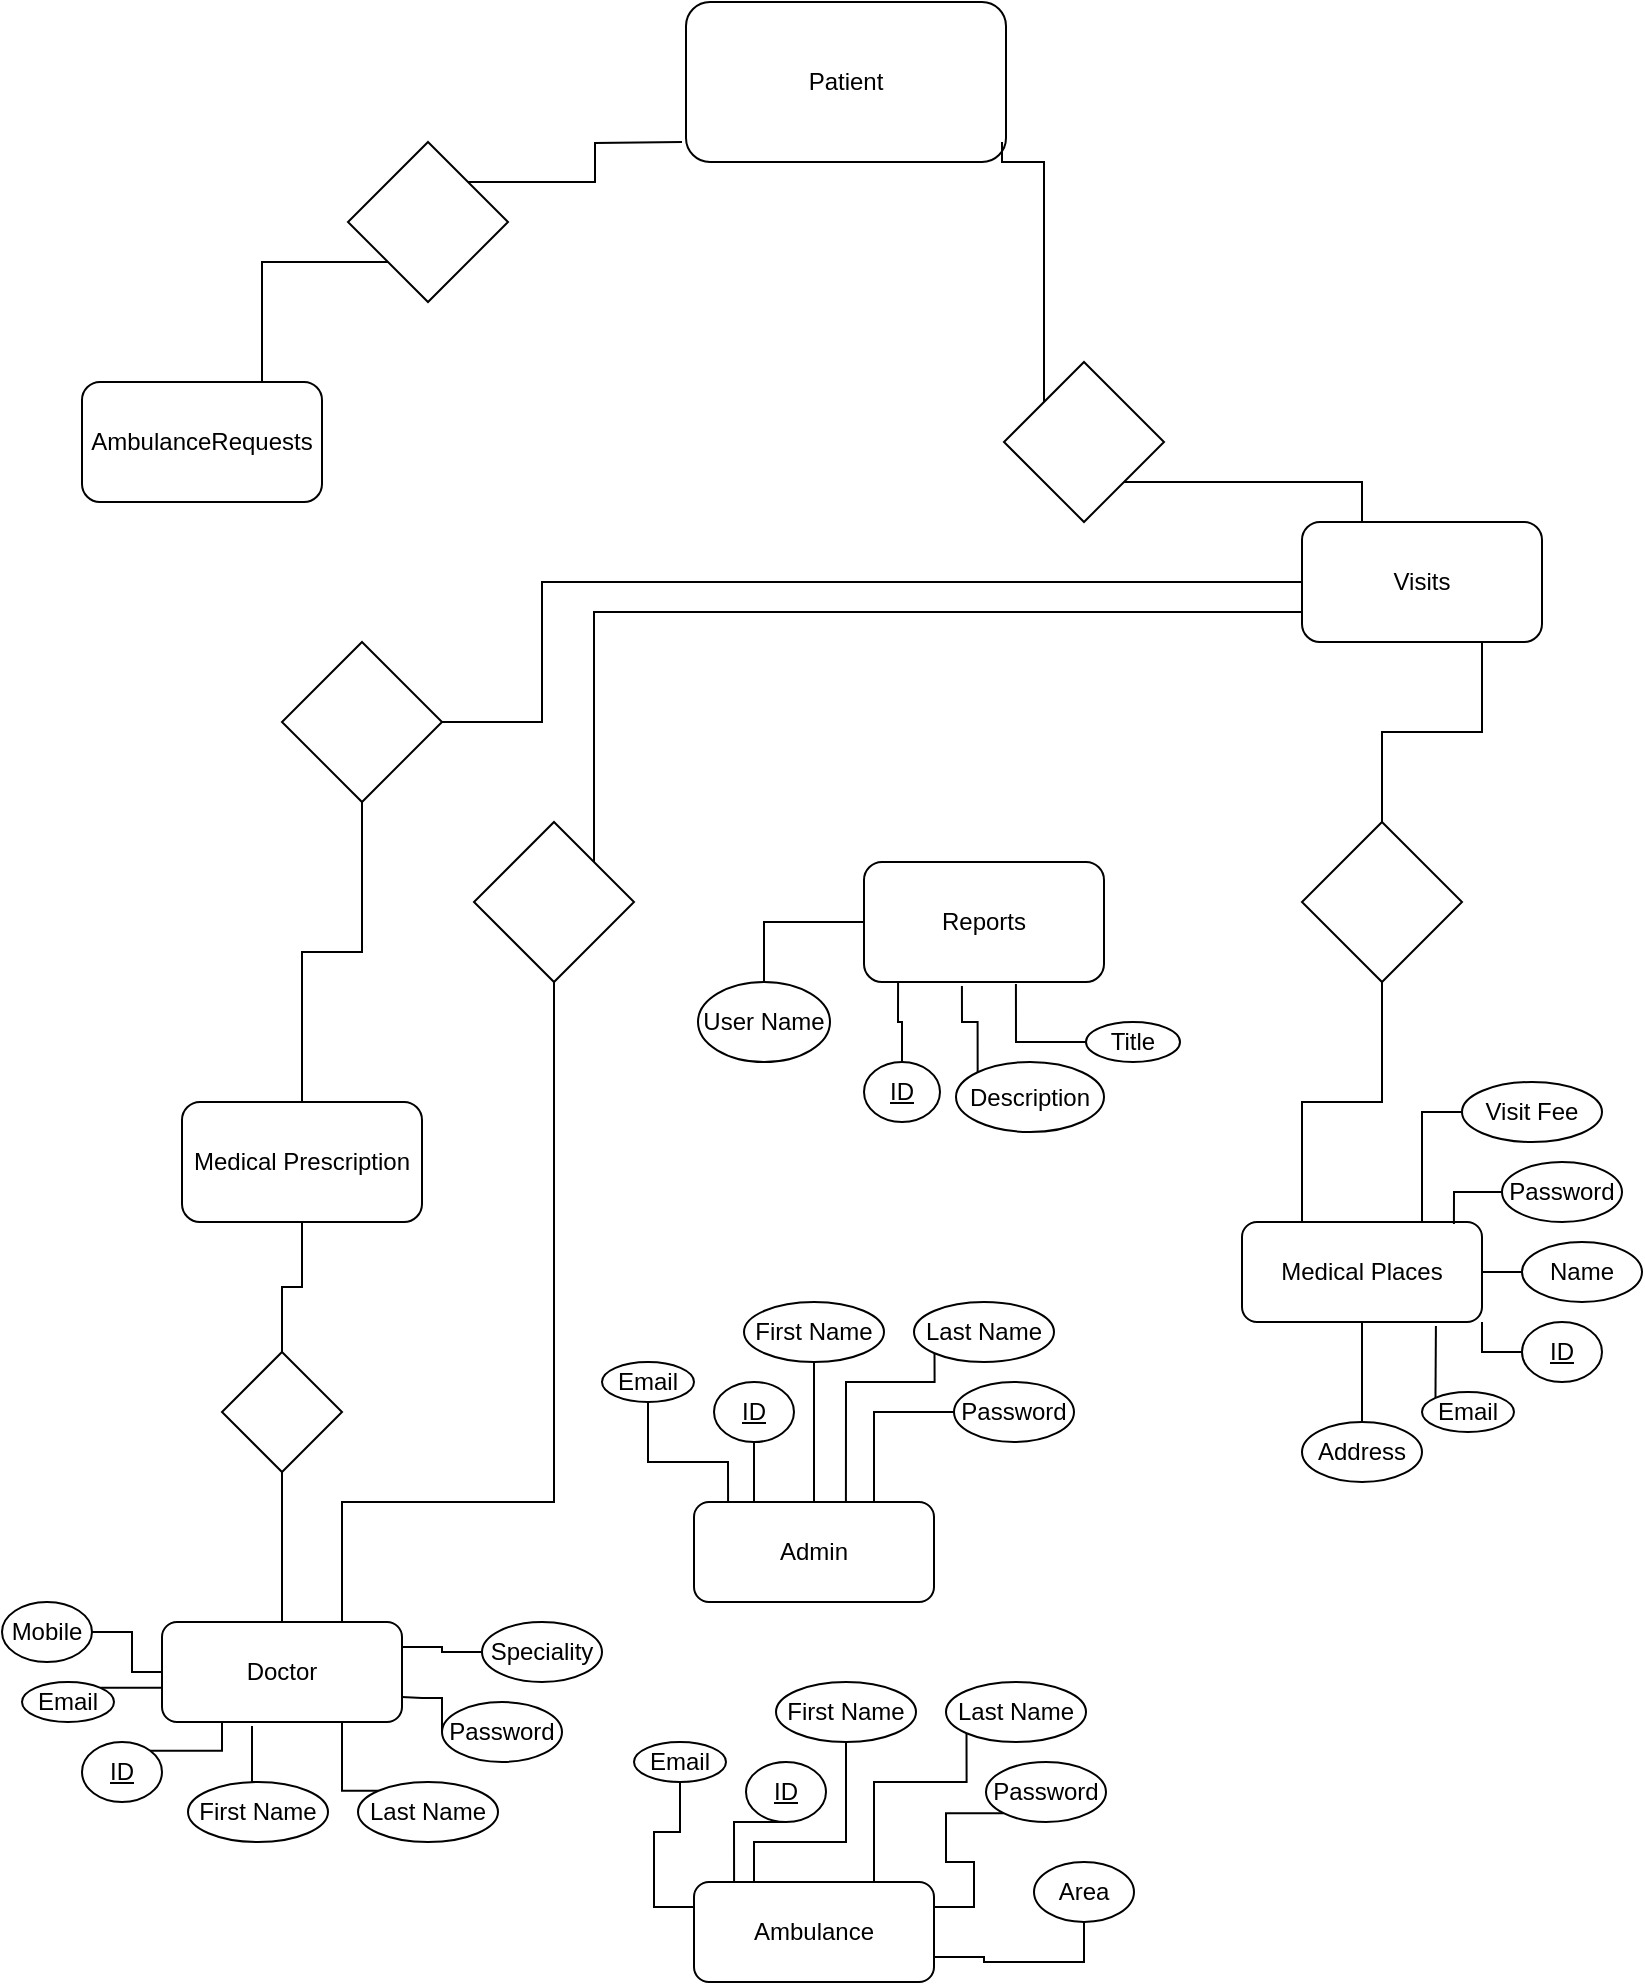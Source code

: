 <mxfile version="13.1.0" type="github">
  <diagram id="C5RBs43oDa-KdzZeNtuy" name="Page-1">
    <mxGraphModel dx="1422" dy="762" grid="1" gridSize="10" guides="1" tooltips="1" connect="1" arrows="1" fold="1" page="1" pageScale="1" pageWidth="827" pageHeight="1169" math="0" shadow="0">
      <root>
        <mxCell id="WIyWlLk6GJQsqaUBKTNV-0" />
        <mxCell id="WIyWlLk6GJQsqaUBKTNV-1" parent="WIyWlLk6GJQsqaUBKTNV-0" />
        <mxCell id="rDE03bKfrXjJBld4goaQ-0" value="Patient" style="rounded=1;whiteSpace=wrap;html=1;" vertex="1" parent="WIyWlLk6GJQsqaUBKTNV-1">
          <mxGeometry x="342" y="150" width="160" height="80" as="geometry" />
        </mxCell>
        <mxCell id="rDE03bKfrXjJBld4goaQ-1" value="Admin" style="rounded=1;whiteSpace=wrap;html=1;" vertex="1" parent="WIyWlLk6GJQsqaUBKTNV-1">
          <mxGeometry x="346" y="900" width="120" height="50" as="geometry" />
        </mxCell>
        <mxCell id="rDE03bKfrXjJBld4goaQ-2" value="Ambulance" style="rounded=1;whiteSpace=wrap;html=1;" vertex="1" parent="WIyWlLk6GJQsqaUBKTNV-1">
          <mxGeometry x="346" y="1090" width="120" height="50" as="geometry" />
        </mxCell>
        <mxCell id="rDE03bKfrXjJBld4goaQ-52" style="edgeStyle=orthogonalEdgeStyle;rounded=0;orthogonalLoop=1;jettySize=auto;html=1;exitX=0.5;exitY=0;exitDx=0;exitDy=0;entryX=0.5;entryY=1;entryDx=0;entryDy=0;endArrow=none;endFill=0;" edge="1" parent="WIyWlLk6GJQsqaUBKTNV-1" source="rDE03bKfrXjJBld4goaQ-3" target="rDE03bKfrXjJBld4goaQ-51">
          <mxGeometry relative="1" as="geometry" />
        </mxCell>
        <mxCell id="rDE03bKfrXjJBld4goaQ-3" value="Doctor" style="rounded=1;whiteSpace=wrap;html=1;" vertex="1" parent="WIyWlLk6GJQsqaUBKTNV-1">
          <mxGeometry x="80" y="960" width="120" height="50" as="geometry" />
        </mxCell>
        <mxCell id="rDE03bKfrXjJBld4goaQ-4" value="Medical Places" style="rounded=1;whiteSpace=wrap;html=1;" vertex="1" parent="WIyWlLk6GJQsqaUBKTNV-1">
          <mxGeometry x="620" y="760" width="120" height="50" as="geometry" />
        </mxCell>
        <mxCell id="rDE03bKfrXjJBld4goaQ-5" value="AmbulanceRequests" style="rounded=1;whiteSpace=wrap;html=1;" vertex="1" parent="WIyWlLk6GJQsqaUBKTNV-1">
          <mxGeometry x="40" y="340" width="120" height="60" as="geometry" />
        </mxCell>
        <mxCell id="rDE03bKfrXjJBld4goaQ-88" style="edgeStyle=orthogonalEdgeStyle;rounded=0;orthogonalLoop=1;jettySize=auto;html=1;exitX=0.25;exitY=0;exitDx=0;exitDy=0;entryX=1;entryY=1;entryDx=0;entryDy=0;endArrow=none;endFill=0;" edge="1" parent="WIyWlLk6GJQsqaUBKTNV-1" source="rDE03bKfrXjJBld4goaQ-6" target="rDE03bKfrXjJBld4goaQ-87">
          <mxGeometry relative="1" as="geometry" />
        </mxCell>
        <mxCell id="rDE03bKfrXjJBld4goaQ-6" value="Visits" style="rounded=1;whiteSpace=wrap;html=1;" vertex="1" parent="WIyWlLk6GJQsqaUBKTNV-1">
          <mxGeometry x="650" y="410" width="120" height="60" as="geometry" />
        </mxCell>
        <mxCell id="rDE03bKfrXjJBld4goaQ-7" value="Medical Prescription" style="rounded=1;whiteSpace=wrap;html=1;" vertex="1" parent="WIyWlLk6GJQsqaUBKTNV-1">
          <mxGeometry x="90" y="700" width="120" height="60" as="geometry" />
        </mxCell>
        <mxCell id="rDE03bKfrXjJBld4goaQ-9" style="edgeStyle=orthogonalEdgeStyle;rounded=0;orthogonalLoop=1;jettySize=auto;html=1;exitX=0.5;exitY=1;exitDx=0;exitDy=0;entryX=0.25;entryY=0;entryDx=0;entryDy=0;endArrow=none;endFill=0;" edge="1" parent="WIyWlLk6GJQsqaUBKTNV-1" source="rDE03bKfrXjJBld4goaQ-8" target="rDE03bKfrXjJBld4goaQ-1">
          <mxGeometry relative="1" as="geometry" />
        </mxCell>
        <mxCell id="rDE03bKfrXjJBld4goaQ-8" value="&lt;u&gt;ID&lt;/u&gt;" style="ellipse;whiteSpace=wrap;html=1;" vertex="1" parent="WIyWlLk6GJQsqaUBKTNV-1">
          <mxGeometry x="356" y="840" width="40" height="30" as="geometry" />
        </mxCell>
        <mxCell id="rDE03bKfrXjJBld4goaQ-11" style="edgeStyle=orthogonalEdgeStyle;rounded=0;orthogonalLoop=1;jettySize=auto;html=1;exitX=0.5;exitY=1;exitDx=0;exitDy=0;entryX=0.5;entryY=0;entryDx=0;entryDy=0;endArrow=none;endFill=0;" edge="1" parent="WIyWlLk6GJQsqaUBKTNV-1" source="rDE03bKfrXjJBld4goaQ-10" target="rDE03bKfrXjJBld4goaQ-1">
          <mxGeometry relative="1" as="geometry" />
        </mxCell>
        <mxCell id="rDE03bKfrXjJBld4goaQ-10" value="First Name" style="ellipse;whiteSpace=wrap;html=1;" vertex="1" parent="WIyWlLk6GJQsqaUBKTNV-1">
          <mxGeometry x="371" y="800" width="70" height="30" as="geometry" />
        </mxCell>
        <mxCell id="rDE03bKfrXjJBld4goaQ-14" value="" style="edgeStyle=orthogonalEdgeStyle;rounded=0;orthogonalLoop=1;jettySize=auto;html=1;entryX=0.633;entryY=0;entryDx=0;entryDy=0;entryPerimeter=0;exitX=0;exitY=1;exitDx=0;exitDy=0;endArrow=none;endFill=0;" edge="1" parent="WIyWlLk6GJQsqaUBKTNV-1" source="rDE03bKfrXjJBld4goaQ-12" target="rDE03bKfrXjJBld4goaQ-1">
          <mxGeometry relative="1" as="geometry">
            <mxPoint x="491" y="910" as="targetPoint" />
            <Array as="points">
              <mxPoint x="466" y="840" />
              <mxPoint x="422" y="840" />
            </Array>
          </mxGeometry>
        </mxCell>
        <mxCell id="rDE03bKfrXjJBld4goaQ-12" value="Last Name" style="ellipse;whiteSpace=wrap;html=1;" vertex="1" parent="WIyWlLk6GJQsqaUBKTNV-1">
          <mxGeometry x="456" y="800" width="70" height="30" as="geometry" />
        </mxCell>
        <mxCell id="rDE03bKfrXjJBld4goaQ-16" style="edgeStyle=orthogonalEdgeStyle;rounded=0;orthogonalLoop=1;jettySize=auto;html=1;entryX=0.142;entryY=0;entryDx=0;entryDy=0;entryPerimeter=0;endArrow=none;endFill=0;" edge="1" parent="WIyWlLk6GJQsqaUBKTNV-1" source="rDE03bKfrXjJBld4goaQ-15" target="rDE03bKfrXjJBld4goaQ-1">
          <mxGeometry relative="1" as="geometry">
            <Array as="points">
              <mxPoint x="323" y="880" />
              <mxPoint x="363" y="880" />
            </Array>
          </mxGeometry>
        </mxCell>
        <mxCell id="rDE03bKfrXjJBld4goaQ-15" value="Email" style="ellipse;whiteSpace=wrap;html=1;" vertex="1" parent="WIyWlLk6GJQsqaUBKTNV-1">
          <mxGeometry x="300" y="830" width="46" height="20" as="geometry" />
        </mxCell>
        <mxCell id="rDE03bKfrXjJBld4goaQ-18" style="edgeStyle=orthogonalEdgeStyle;rounded=0;orthogonalLoop=1;jettySize=auto;html=1;entryX=0.75;entryY=0;entryDx=0;entryDy=0;endArrow=none;endFill=0;" edge="1" parent="WIyWlLk6GJQsqaUBKTNV-1" source="rDE03bKfrXjJBld4goaQ-17" target="rDE03bKfrXjJBld4goaQ-1">
          <mxGeometry relative="1" as="geometry" />
        </mxCell>
        <mxCell id="rDE03bKfrXjJBld4goaQ-17" value="Password" style="ellipse;whiteSpace=wrap;html=1;" vertex="1" parent="WIyWlLk6GJQsqaUBKTNV-1">
          <mxGeometry x="476" y="840" width="60" height="30" as="geometry" />
        </mxCell>
        <mxCell id="rDE03bKfrXjJBld4goaQ-26" style="edgeStyle=orthogonalEdgeStyle;rounded=0;orthogonalLoop=1;jettySize=auto;html=1;exitX=0.5;exitY=1;exitDx=0;exitDy=0;entryX=0.167;entryY=0;entryDx=0;entryDy=0;entryPerimeter=0;endArrow=none;endFill=0;" edge="1" parent="WIyWlLk6GJQsqaUBKTNV-1" source="rDE03bKfrXjJBld4goaQ-19" target="rDE03bKfrXjJBld4goaQ-2">
          <mxGeometry relative="1" as="geometry" />
        </mxCell>
        <mxCell id="rDE03bKfrXjJBld4goaQ-19" value="&lt;u&gt;ID&lt;/u&gt;" style="ellipse;whiteSpace=wrap;html=1;" vertex="1" parent="WIyWlLk6GJQsqaUBKTNV-1">
          <mxGeometry x="372" y="1030" width="40" height="30" as="geometry" />
        </mxCell>
        <mxCell id="rDE03bKfrXjJBld4goaQ-27" style="edgeStyle=orthogonalEdgeStyle;rounded=0;orthogonalLoop=1;jettySize=auto;html=1;entryX=0.25;entryY=0;entryDx=0;entryDy=0;endArrow=none;endFill=0;" edge="1" parent="WIyWlLk6GJQsqaUBKTNV-1" source="rDE03bKfrXjJBld4goaQ-20" target="rDE03bKfrXjJBld4goaQ-2">
          <mxGeometry relative="1" as="geometry">
            <Array as="points">
              <mxPoint x="422" y="1070" />
              <mxPoint x="376" y="1070" />
            </Array>
          </mxGeometry>
        </mxCell>
        <mxCell id="rDE03bKfrXjJBld4goaQ-20" value="First Name" style="ellipse;whiteSpace=wrap;html=1;" vertex="1" parent="WIyWlLk6GJQsqaUBKTNV-1">
          <mxGeometry x="387" y="990" width="70" height="30" as="geometry" />
        </mxCell>
        <mxCell id="rDE03bKfrXjJBld4goaQ-28" style="edgeStyle=orthogonalEdgeStyle;rounded=0;orthogonalLoop=1;jettySize=auto;html=1;exitX=0;exitY=1;exitDx=0;exitDy=0;entryX=0.75;entryY=0;entryDx=0;entryDy=0;endArrow=none;endFill=0;" edge="1" parent="WIyWlLk6GJQsqaUBKTNV-1" source="rDE03bKfrXjJBld4goaQ-21" target="rDE03bKfrXjJBld4goaQ-2">
          <mxGeometry relative="1" as="geometry">
            <Array as="points">
              <mxPoint x="482" y="1040" />
              <mxPoint x="436" y="1040" />
            </Array>
          </mxGeometry>
        </mxCell>
        <mxCell id="rDE03bKfrXjJBld4goaQ-21" value="Last Name" style="ellipse;whiteSpace=wrap;html=1;" vertex="1" parent="WIyWlLk6GJQsqaUBKTNV-1">
          <mxGeometry x="472" y="990" width="70" height="30" as="geometry" />
        </mxCell>
        <mxCell id="rDE03bKfrXjJBld4goaQ-25" style="edgeStyle=orthogonalEdgeStyle;rounded=0;orthogonalLoop=1;jettySize=auto;html=1;exitX=0.5;exitY=1;exitDx=0;exitDy=0;entryX=0;entryY=0.25;entryDx=0;entryDy=0;endArrow=none;endFill=0;" edge="1" parent="WIyWlLk6GJQsqaUBKTNV-1" source="rDE03bKfrXjJBld4goaQ-22" target="rDE03bKfrXjJBld4goaQ-2">
          <mxGeometry relative="1" as="geometry" />
        </mxCell>
        <mxCell id="rDE03bKfrXjJBld4goaQ-22" value="Email" style="ellipse;whiteSpace=wrap;html=1;" vertex="1" parent="WIyWlLk6GJQsqaUBKTNV-1">
          <mxGeometry x="316" y="1020" width="46" height="20" as="geometry" />
        </mxCell>
        <mxCell id="rDE03bKfrXjJBld4goaQ-29" style="edgeStyle=orthogonalEdgeStyle;rounded=0;orthogonalLoop=1;jettySize=auto;html=1;exitX=0;exitY=1;exitDx=0;exitDy=0;entryX=1;entryY=0.25;entryDx=0;entryDy=0;endArrow=none;endFill=0;" edge="1" parent="WIyWlLk6GJQsqaUBKTNV-1" source="rDE03bKfrXjJBld4goaQ-23" target="rDE03bKfrXjJBld4goaQ-2">
          <mxGeometry relative="1" as="geometry" />
        </mxCell>
        <mxCell id="rDE03bKfrXjJBld4goaQ-23" value="Password" style="ellipse;whiteSpace=wrap;html=1;" vertex="1" parent="WIyWlLk6GJQsqaUBKTNV-1">
          <mxGeometry x="492" y="1030" width="60" height="30" as="geometry" />
        </mxCell>
        <mxCell id="rDE03bKfrXjJBld4goaQ-30" style="edgeStyle=orthogonalEdgeStyle;rounded=0;orthogonalLoop=1;jettySize=auto;html=1;exitX=0.5;exitY=1;exitDx=0;exitDy=0;entryX=1;entryY=0.75;entryDx=0;entryDy=0;endArrow=none;endFill=0;" edge="1" parent="WIyWlLk6GJQsqaUBKTNV-1" source="rDE03bKfrXjJBld4goaQ-24" target="rDE03bKfrXjJBld4goaQ-2">
          <mxGeometry relative="1" as="geometry" />
        </mxCell>
        <mxCell id="rDE03bKfrXjJBld4goaQ-24" value="Area" style="ellipse;whiteSpace=wrap;html=1;" vertex="1" parent="WIyWlLk6GJQsqaUBKTNV-1">
          <mxGeometry x="516" y="1080" width="50" height="30" as="geometry" />
        </mxCell>
        <mxCell id="rDE03bKfrXjJBld4goaQ-40" style="edgeStyle=orthogonalEdgeStyle;rounded=0;orthogonalLoop=1;jettySize=auto;html=1;exitX=0;exitY=0.5;exitDx=0;exitDy=0;entryX=1;entryY=1;entryDx=0;entryDy=0;endArrow=none;endFill=0;" edge="1" parent="WIyWlLk6GJQsqaUBKTNV-1" source="rDE03bKfrXjJBld4goaQ-32" target="rDE03bKfrXjJBld4goaQ-4">
          <mxGeometry relative="1" as="geometry" />
        </mxCell>
        <mxCell id="rDE03bKfrXjJBld4goaQ-32" value="&lt;u&gt;ID&lt;/u&gt;" style="ellipse;whiteSpace=wrap;html=1;" vertex="1" parent="WIyWlLk6GJQsqaUBKTNV-1">
          <mxGeometry x="760" y="810" width="40" height="30" as="geometry" />
        </mxCell>
        <mxCell id="rDE03bKfrXjJBld4goaQ-39" style="edgeStyle=orthogonalEdgeStyle;rounded=0;orthogonalLoop=1;jettySize=auto;html=1;exitX=0;exitY=0.5;exitDx=0;exitDy=0;entryX=1;entryY=0.5;entryDx=0;entryDy=0;endArrow=none;endFill=0;" edge="1" parent="WIyWlLk6GJQsqaUBKTNV-1" source="rDE03bKfrXjJBld4goaQ-33" target="rDE03bKfrXjJBld4goaQ-4">
          <mxGeometry relative="1" as="geometry" />
        </mxCell>
        <mxCell id="rDE03bKfrXjJBld4goaQ-33" value="Name" style="ellipse;whiteSpace=wrap;html=1;" vertex="1" parent="WIyWlLk6GJQsqaUBKTNV-1">
          <mxGeometry x="760" y="770" width="60" height="30" as="geometry" />
        </mxCell>
        <mxCell id="rDE03bKfrXjJBld4goaQ-37" style="edgeStyle=orthogonalEdgeStyle;rounded=0;orthogonalLoop=1;jettySize=auto;html=1;exitX=0;exitY=0.5;exitDx=0;exitDy=0;entryX=0.75;entryY=0;entryDx=0;entryDy=0;endArrow=none;endFill=0;" edge="1" parent="WIyWlLk6GJQsqaUBKTNV-1" source="rDE03bKfrXjJBld4goaQ-34" target="rDE03bKfrXjJBld4goaQ-4">
          <mxGeometry relative="1" as="geometry" />
        </mxCell>
        <mxCell id="rDE03bKfrXjJBld4goaQ-34" value="Visit Fee" style="ellipse;whiteSpace=wrap;html=1;" vertex="1" parent="WIyWlLk6GJQsqaUBKTNV-1">
          <mxGeometry x="730" y="690" width="70" height="30" as="geometry" />
        </mxCell>
        <mxCell id="rDE03bKfrXjJBld4goaQ-41" style="edgeStyle=orthogonalEdgeStyle;rounded=0;orthogonalLoop=1;jettySize=auto;html=1;exitX=0;exitY=0;exitDx=0;exitDy=0;entryX=0.808;entryY=1.04;entryDx=0;entryDy=0;entryPerimeter=0;endArrow=none;endFill=0;" edge="1" parent="WIyWlLk6GJQsqaUBKTNV-1" source="rDE03bKfrXjJBld4goaQ-35" target="rDE03bKfrXjJBld4goaQ-4">
          <mxGeometry relative="1" as="geometry" />
        </mxCell>
        <mxCell id="rDE03bKfrXjJBld4goaQ-35" value="Email" style="ellipse;whiteSpace=wrap;html=1;" vertex="1" parent="WIyWlLk6GJQsqaUBKTNV-1">
          <mxGeometry x="710" y="845" width="46" height="20" as="geometry" />
        </mxCell>
        <mxCell id="rDE03bKfrXjJBld4goaQ-38" style="edgeStyle=orthogonalEdgeStyle;rounded=0;orthogonalLoop=1;jettySize=auto;html=1;exitX=0;exitY=0.5;exitDx=0;exitDy=0;entryX=0.883;entryY=0.02;entryDx=0;entryDy=0;entryPerimeter=0;endArrow=none;endFill=0;" edge="1" parent="WIyWlLk6GJQsqaUBKTNV-1" source="rDE03bKfrXjJBld4goaQ-36" target="rDE03bKfrXjJBld4goaQ-4">
          <mxGeometry relative="1" as="geometry" />
        </mxCell>
        <mxCell id="rDE03bKfrXjJBld4goaQ-36" value="Password" style="ellipse;whiteSpace=wrap;html=1;" vertex="1" parent="WIyWlLk6GJQsqaUBKTNV-1">
          <mxGeometry x="750" y="730" width="60" height="30" as="geometry" />
        </mxCell>
        <mxCell id="rDE03bKfrXjJBld4goaQ-43" style="edgeStyle=orthogonalEdgeStyle;rounded=0;orthogonalLoop=1;jettySize=auto;html=1;exitX=0.5;exitY=0;exitDx=0;exitDy=0;entryX=0.5;entryY=1;entryDx=0;entryDy=0;endArrow=none;endFill=0;" edge="1" parent="WIyWlLk6GJQsqaUBKTNV-1" source="rDE03bKfrXjJBld4goaQ-42" target="rDE03bKfrXjJBld4goaQ-4">
          <mxGeometry relative="1" as="geometry" />
        </mxCell>
        <mxCell id="rDE03bKfrXjJBld4goaQ-42" value="Address" style="ellipse;whiteSpace=wrap;html=1;" vertex="1" parent="WIyWlLk6GJQsqaUBKTNV-1">
          <mxGeometry x="650" y="860" width="60" height="30" as="geometry" />
        </mxCell>
        <mxCell id="rDE03bKfrXjJBld4goaQ-44" value="Reports" style="rounded=1;whiteSpace=wrap;html=1;" vertex="1" parent="WIyWlLk6GJQsqaUBKTNV-1">
          <mxGeometry x="431" y="580" width="120" height="60" as="geometry" />
        </mxCell>
        <mxCell id="rDE03bKfrXjJBld4goaQ-47" style="edgeStyle=orthogonalEdgeStyle;rounded=0;orthogonalLoop=1;jettySize=auto;html=1;exitX=0.5;exitY=0;exitDx=0;exitDy=0;entryX=0.142;entryY=1;entryDx=0;entryDy=0;entryPerimeter=0;endArrow=none;endFill=0;" edge="1" parent="WIyWlLk6GJQsqaUBKTNV-1" source="rDE03bKfrXjJBld4goaQ-45" target="rDE03bKfrXjJBld4goaQ-44">
          <mxGeometry relative="1" as="geometry" />
        </mxCell>
        <mxCell id="rDE03bKfrXjJBld4goaQ-45" value="ID" style="ellipse;whiteSpace=wrap;html=1;fontStyle=4" vertex="1" parent="WIyWlLk6GJQsqaUBKTNV-1">
          <mxGeometry x="431" y="680" width="38" height="30" as="geometry" />
        </mxCell>
        <mxCell id="rDE03bKfrXjJBld4goaQ-48" style="edgeStyle=orthogonalEdgeStyle;rounded=0;orthogonalLoop=1;jettySize=auto;html=1;exitX=0;exitY=0;exitDx=0;exitDy=0;entryX=0.408;entryY=1.033;entryDx=0;entryDy=0;entryPerimeter=0;endArrow=none;endFill=0;" edge="1" parent="WIyWlLk6GJQsqaUBKTNV-1" source="rDE03bKfrXjJBld4goaQ-46" target="rDE03bKfrXjJBld4goaQ-44">
          <mxGeometry relative="1" as="geometry" />
        </mxCell>
        <mxCell id="rDE03bKfrXjJBld4goaQ-46" value="Description" style="ellipse;whiteSpace=wrap;html=1;" vertex="1" parent="WIyWlLk6GJQsqaUBKTNV-1">
          <mxGeometry x="477" y="680" width="74" height="35" as="geometry" />
        </mxCell>
        <mxCell id="rDE03bKfrXjJBld4goaQ-50" style="edgeStyle=orthogonalEdgeStyle;rounded=0;orthogonalLoop=1;jettySize=auto;html=1;exitX=0;exitY=0.5;exitDx=0;exitDy=0;entryX=0.633;entryY=1.017;entryDx=0;entryDy=0;entryPerimeter=0;endArrow=none;endFill=0;" edge="1" parent="WIyWlLk6GJQsqaUBKTNV-1" source="rDE03bKfrXjJBld4goaQ-49" target="rDE03bKfrXjJBld4goaQ-44">
          <mxGeometry relative="1" as="geometry" />
        </mxCell>
        <mxCell id="rDE03bKfrXjJBld4goaQ-49" value="Title" style="ellipse;whiteSpace=wrap;html=1;" vertex="1" parent="WIyWlLk6GJQsqaUBKTNV-1">
          <mxGeometry x="542" y="660" width="47" height="20" as="geometry" />
        </mxCell>
        <mxCell id="rDE03bKfrXjJBld4goaQ-53" style="edgeStyle=orthogonalEdgeStyle;rounded=0;orthogonalLoop=1;jettySize=auto;html=1;exitX=0.5;exitY=0;exitDx=0;exitDy=0;endArrow=none;endFill=0;" edge="1" parent="WIyWlLk6GJQsqaUBKTNV-1" source="rDE03bKfrXjJBld4goaQ-51" target="rDE03bKfrXjJBld4goaQ-7">
          <mxGeometry relative="1" as="geometry" />
        </mxCell>
        <mxCell id="rDE03bKfrXjJBld4goaQ-51" value="" style="rhombus;whiteSpace=wrap;html=1;" vertex="1" parent="WIyWlLk6GJQsqaUBKTNV-1">
          <mxGeometry x="110" y="825" width="60" height="60" as="geometry" />
        </mxCell>
        <mxCell id="rDE03bKfrXjJBld4goaQ-65" style="edgeStyle=orthogonalEdgeStyle;rounded=0;orthogonalLoop=1;jettySize=auto;html=1;exitX=1;exitY=0;exitDx=0;exitDy=0;entryX=0.25;entryY=1;entryDx=0;entryDy=0;endArrow=none;endFill=0;" edge="1" parent="WIyWlLk6GJQsqaUBKTNV-1" source="rDE03bKfrXjJBld4goaQ-54" target="rDE03bKfrXjJBld4goaQ-3">
          <mxGeometry relative="1" as="geometry" />
        </mxCell>
        <mxCell id="rDE03bKfrXjJBld4goaQ-54" value="&lt;u&gt;ID&lt;/u&gt;" style="ellipse;whiteSpace=wrap;html=1;" vertex="1" parent="WIyWlLk6GJQsqaUBKTNV-1">
          <mxGeometry x="40" y="1020" width="40" height="30" as="geometry" />
        </mxCell>
        <mxCell id="rDE03bKfrXjJBld4goaQ-61" style="edgeStyle=orthogonalEdgeStyle;rounded=0;orthogonalLoop=1;jettySize=auto;html=1;exitX=0.5;exitY=0;exitDx=0;exitDy=0;entryX=0.375;entryY=1.04;entryDx=0;entryDy=0;entryPerimeter=0;endArrow=none;endFill=0;" edge="1" parent="WIyWlLk6GJQsqaUBKTNV-1" source="rDE03bKfrXjJBld4goaQ-55" target="rDE03bKfrXjJBld4goaQ-3">
          <mxGeometry relative="1" as="geometry" />
        </mxCell>
        <mxCell id="rDE03bKfrXjJBld4goaQ-55" value="First Name" style="ellipse;whiteSpace=wrap;html=1;" vertex="1" parent="WIyWlLk6GJQsqaUBKTNV-1">
          <mxGeometry x="93" y="1040" width="70" height="30" as="geometry" />
        </mxCell>
        <mxCell id="rDE03bKfrXjJBld4goaQ-62" style="edgeStyle=orthogonalEdgeStyle;rounded=0;orthogonalLoop=1;jettySize=auto;html=1;exitX=0;exitY=0;exitDx=0;exitDy=0;entryX=0.75;entryY=1;entryDx=0;entryDy=0;endArrow=none;endFill=0;" edge="1" parent="WIyWlLk6GJQsqaUBKTNV-1" source="rDE03bKfrXjJBld4goaQ-56" target="rDE03bKfrXjJBld4goaQ-3">
          <mxGeometry relative="1" as="geometry" />
        </mxCell>
        <mxCell id="rDE03bKfrXjJBld4goaQ-56" value="Last Name" style="ellipse;whiteSpace=wrap;html=1;" vertex="1" parent="WIyWlLk6GJQsqaUBKTNV-1">
          <mxGeometry x="178" y="1040" width="70" height="30" as="geometry" />
        </mxCell>
        <mxCell id="rDE03bKfrXjJBld4goaQ-66" style="edgeStyle=orthogonalEdgeStyle;rounded=0;orthogonalLoop=1;jettySize=auto;html=1;exitX=1;exitY=0;exitDx=0;exitDy=0;entryX=0;entryY=0.75;entryDx=0;entryDy=0;endArrow=none;endFill=0;" edge="1" parent="WIyWlLk6GJQsqaUBKTNV-1" source="rDE03bKfrXjJBld4goaQ-57" target="rDE03bKfrXjJBld4goaQ-3">
          <mxGeometry relative="1" as="geometry" />
        </mxCell>
        <mxCell id="rDE03bKfrXjJBld4goaQ-57" value="Email" style="ellipse;whiteSpace=wrap;html=1;" vertex="1" parent="WIyWlLk6GJQsqaUBKTNV-1">
          <mxGeometry x="10" y="990" width="46" height="20" as="geometry" />
        </mxCell>
        <mxCell id="rDE03bKfrXjJBld4goaQ-63" style="edgeStyle=orthogonalEdgeStyle;rounded=0;orthogonalLoop=1;jettySize=auto;html=1;exitX=0;exitY=0.5;exitDx=0;exitDy=0;entryX=1;entryY=0.75;entryDx=0;entryDy=0;endArrow=none;endFill=0;" edge="1" parent="WIyWlLk6GJQsqaUBKTNV-1" source="rDE03bKfrXjJBld4goaQ-58" target="rDE03bKfrXjJBld4goaQ-3">
          <mxGeometry relative="1" as="geometry">
            <Array as="points">
              <mxPoint x="220" y="998" />
              <mxPoint x="210" y="998" />
            </Array>
          </mxGeometry>
        </mxCell>
        <mxCell id="rDE03bKfrXjJBld4goaQ-58" value="Password" style="ellipse;whiteSpace=wrap;html=1;" vertex="1" parent="WIyWlLk6GJQsqaUBKTNV-1">
          <mxGeometry x="220" y="1000" width="60" height="30" as="geometry" />
        </mxCell>
        <mxCell id="rDE03bKfrXjJBld4goaQ-67" style="edgeStyle=orthogonalEdgeStyle;rounded=0;orthogonalLoop=1;jettySize=auto;html=1;exitX=1;exitY=0.5;exitDx=0;exitDy=0;entryX=0;entryY=0.5;entryDx=0;entryDy=0;endArrow=none;endFill=0;" edge="1" parent="WIyWlLk6GJQsqaUBKTNV-1" source="rDE03bKfrXjJBld4goaQ-59" target="rDE03bKfrXjJBld4goaQ-3">
          <mxGeometry relative="1" as="geometry" />
        </mxCell>
        <mxCell id="rDE03bKfrXjJBld4goaQ-59" value="Mobile" style="ellipse;whiteSpace=wrap;html=1;" vertex="1" parent="WIyWlLk6GJQsqaUBKTNV-1">
          <mxGeometry y="950" width="45" height="30" as="geometry" />
        </mxCell>
        <mxCell id="rDE03bKfrXjJBld4goaQ-64" style="edgeStyle=orthogonalEdgeStyle;rounded=0;orthogonalLoop=1;jettySize=auto;html=1;exitX=0;exitY=0.5;exitDx=0;exitDy=0;entryX=1;entryY=0.25;entryDx=0;entryDy=0;endArrow=none;endFill=0;" edge="1" parent="WIyWlLk6GJQsqaUBKTNV-1" source="rDE03bKfrXjJBld4goaQ-60" target="rDE03bKfrXjJBld4goaQ-3">
          <mxGeometry relative="1" as="geometry" />
        </mxCell>
        <mxCell id="rDE03bKfrXjJBld4goaQ-60" value="Speciality" style="ellipse;whiteSpace=wrap;html=1;" vertex="1" parent="WIyWlLk6GJQsqaUBKTNV-1">
          <mxGeometry x="240" y="960" width="60" height="30" as="geometry" />
        </mxCell>
        <mxCell id="rDE03bKfrXjJBld4goaQ-74" style="edgeStyle=orthogonalEdgeStyle;rounded=0;orthogonalLoop=1;jettySize=auto;html=1;exitX=0.5;exitY=0;exitDx=0;exitDy=0;endArrow=none;endFill=0;" edge="1" parent="WIyWlLk6GJQsqaUBKTNV-1" source="rDE03bKfrXjJBld4goaQ-73" target="rDE03bKfrXjJBld4goaQ-44">
          <mxGeometry relative="1" as="geometry" />
        </mxCell>
        <mxCell id="rDE03bKfrXjJBld4goaQ-73" value="User Name" style="ellipse;whiteSpace=wrap;html=1;" vertex="1" parent="WIyWlLk6GJQsqaUBKTNV-1">
          <mxGeometry x="348" y="640" width="66" height="40" as="geometry" />
        </mxCell>
        <mxCell id="rDE03bKfrXjJBld4goaQ-76" style="edgeStyle=orthogonalEdgeStyle;rounded=0;orthogonalLoop=1;jettySize=auto;html=1;exitX=0;exitY=1;exitDx=0;exitDy=0;entryX=0.75;entryY=0;entryDx=0;entryDy=0;endArrow=none;endFill=0;" edge="1" parent="WIyWlLk6GJQsqaUBKTNV-1" source="rDE03bKfrXjJBld4goaQ-75" target="rDE03bKfrXjJBld4goaQ-5">
          <mxGeometry relative="1" as="geometry" />
        </mxCell>
        <mxCell id="rDE03bKfrXjJBld4goaQ-77" style="edgeStyle=orthogonalEdgeStyle;rounded=0;orthogonalLoop=1;jettySize=auto;html=1;exitX=1;exitY=0;exitDx=0;exitDy=0;endArrow=none;endFill=0;" edge="1" parent="WIyWlLk6GJQsqaUBKTNV-1" source="rDE03bKfrXjJBld4goaQ-75">
          <mxGeometry relative="1" as="geometry">
            <mxPoint x="340" y="220" as="targetPoint" />
          </mxGeometry>
        </mxCell>
        <mxCell id="rDE03bKfrXjJBld4goaQ-75" value="" style="rhombus;whiteSpace=wrap;html=1;" vertex="1" parent="WIyWlLk6GJQsqaUBKTNV-1">
          <mxGeometry x="173" y="220" width="80" height="80" as="geometry" />
        </mxCell>
        <mxCell id="rDE03bKfrXjJBld4goaQ-79" style="edgeStyle=orthogonalEdgeStyle;rounded=0;orthogonalLoop=1;jettySize=auto;html=1;exitX=0.5;exitY=1;exitDx=0;exitDy=0;entryX=0.25;entryY=0;entryDx=0;entryDy=0;endArrow=none;endFill=0;" edge="1" parent="WIyWlLk6GJQsqaUBKTNV-1" source="rDE03bKfrXjJBld4goaQ-78" target="rDE03bKfrXjJBld4goaQ-4">
          <mxGeometry relative="1" as="geometry" />
        </mxCell>
        <mxCell id="rDE03bKfrXjJBld4goaQ-80" style="edgeStyle=orthogonalEdgeStyle;rounded=0;orthogonalLoop=1;jettySize=auto;html=1;exitX=0.5;exitY=0;exitDx=0;exitDy=0;entryX=0.75;entryY=1;entryDx=0;entryDy=0;endArrow=none;endFill=0;" edge="1" parent="WIyWlLk6GJQsqaUBKTNV-1" source="rDE03bKfrXjJBld4goaQ-78" target="rDE03bKfrXjJBld4goaQ-6">
          <mxGeometry relative="1" as="geometry" />
        </mxCell>
        <mxCell id="rDE03bKfrXjJBld4goaQ-78" value="" style="rhombus;whiteSpace=wrap;html=1;" vertex="1" parent="WIyWlLk6GJQsqaUBKTNV-1">
          <mxGeometry x="650" y="560" width="80" height="80" as="geometry" />
        </mxCell>
        <mxCell id="rDE03bKfrXjJBld4goaQ-82" style="edgeStyle=orthogonalEdgeStyle;rounded=0;orthogonalLoop=1;jettySize=auto;html=1;exitX=0.5;exitY=1;exitDx=0;exitDy=0;entryX=0.5;entryY=0;entryDx=0;entryDy=0;endArrow=none;endFill=0;" edge="1" parent="WIyWlLk6GJQsqaUBKTNV-1" source="rDE03bKfrXjJBld4goaQ-81" target="rDE03bKfrXjJBld4goaQ-7">
          <mxGeometry relative="1" as="geometry" />
        </mxCell>
        <mxCell id="rDE03bKfrXjJBld4goaQ-83" style="edgeStyle=orthogonalEdgeStyle;rounded=0;orthogonalLoop=1;jettySize=auto;html=1;exitX=1;exitY=0.5;exitDx=0;exitDy=0;entryX=0;entryY=0.5;entryDx=0;entryDy=0;endArrow=none;endFill=0;" edge="1" parent="WIyWlLk6GJQsqaUBKTNV-1" source="rDE03bKfrXjJBld4goaQ-81" target="rDE03bKfrXjJBld4goaQ-6">
          <mxGeometry relative="1" as="geometry">
            <Array as="points">
              <mxPoint x="270" y="510" />
              <mxPoint x="270" y="440" />
            </Array>
          </mxGeometry>
        </mxCell>
        <mxCell id="rDE03bKfrXjJBld4goaQ-81" value="" style="rhombus;whiteSpace=wrap;html=1;" vertex="1" parent="WIyWlLk6GJQsqaUBKTNV-1">
          <mxGeometry x="140" y="470" width="80" height="80" as="geometry" />
        </mxCell>
        <mxCell id="rDE03bKfrXjJBld4goaQ-85" style="edgeStyle=orthogonalEdgeStyle;rounded=0;orthogonalLoop=1;jettySize=auto;html=1;exitX=0.5;exitY=1;exitDx=0;exitDy=0;entryX=0.75;entryY=0;entryDx=0;entryDy=0;endArrow=none;endFill=0;" edge="1" parent="WIyWlLk6GJQsqaUBKTNV-1" source="rDE03bKfrXjJBld4goaQ-84" target="rDE03bKfrXjJBld4goaQ-3">
          <mxGeometry relative="1" as="geometry">
            <Array as="points">
              <mxPoint x="276" y="900" />
              <mxPoint x="170" y="900" />
            </Array>
          </mxGeometry>
        </mxCell>
        <mxCell id="rDE03bKfrXjJBld4goaQ-86" style="edgeStyle=orthogonalEdgeStyle;rounded=0;orthogonalLoop=1;jettySize=auto;html=1;exitX=1;exitY=0;exitDx=0;exitDy=0;entryX=0;entryY=0.75;entryDx=0;entryDy=0;endArrow=none;endFill=0;" edge="1" parent="WIyWlLk6GJQsqaUBKTNV-1" source="rDE03bKfrXjJBld4goaQ-84" target="rDE03bKfrXjJBld4goaQ-6">
          <mxGeometry relative="1" as="geometry">
            <Array as="points">
              <mxPoint x="296" y="455" />
            </Array>
          </mxGeometry>
        </mxCell>
        <mxCell id="rDE03bKfrXjJBld4goaQ-84" value="" style="rhombus;whiteSpace=wrap;html=1;" vertex="1" parent="WIyWlLk6GJQsqaUBKTNV-1">
          <mxGeometry x="236" y="560" width="80" height="80" as="geometry" />
        </mxCell>
        <mxCell id="rDE03bKfrXjJBld4goaQ-89" style="edgeStyle=orthogonalEdgeStyle;rounded=0;orthogonalLoop=1;jettySize=auto;html=1;exitX=0;exitY=0;exitDx=0;exitDy=0;endArrow=none;endFill=0;" edge="1" parent="WIyWlLk6GJQsqaUBKTNV-1" source="rDE03bKfrXjJBld4goaQ-87">
          <mxGeometry relative="1" as="geometry">
            <mxPoint x="500" y="220" as="targetPoint" />
            <Array as="points">
              <mxPoint x="521" y="230" />
            </Array>
          </mxGeometry>
        </mxCell>
        <mxCell id="rDE03bKfrXjJBld4goaQ-87" value="" style="rhombus;whiteSpace=wrap;html=1;" vertex="1" parent="WIyWlLk6GJQsqaUBKTNV-1">
          <mxGeometry x="501" y="330" width="80" height="80" as="geometry" />
        </mxCell>
      </root>
    </mxGraphModel>
  </diagram>
</mxfile>
